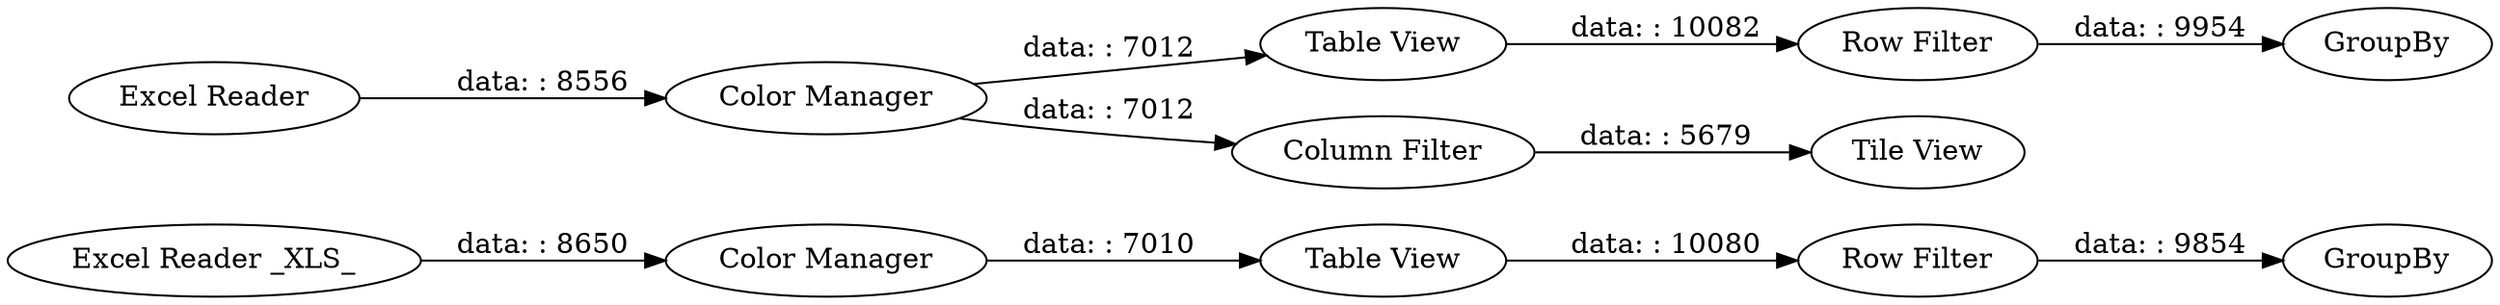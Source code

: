 digraph {
	"3608606418906555975_23" [label="Table View"]
	"3608606418906555975_26" [label="Excel Reader"]
	"3608606418906555975_20" [label=GroupBy]
	"3608606418906555975_16" [label="Row Filter"]
	"3608606418906555975_22" [label="Color Manager"]
	"3608606418906555975_24" [label="Row Filter"]
	"3608606418906555975_21" [label="Excel Reader _XLS_"]
	"3608606418906555975_17" [label="Tile View"]
	"3608606418906555975_14" [label="Color Manager"]
	"3608606418906555975_25" [label=GroupBy]
	"3608606418906555975_15" [label="Table View"]
	"3608606418906555975_18" [label="Column Filter"]
	"3608606418906555975_18" -> "3608606418906555975_17" [label="data: : 5679"]
	"3608606418906555975_24" -> "3608606418906555975_25" [label="data: : 9854"]
	"3608606418906555975_14" -> "3608606418906555975_18" [label="data: : 7012"]
	"3608606418906555975_22" -> "3608606418906555975_23" [label="data: : 7010"]
	"3608606418906555975_15" -> "3608606418906555975_16" [label="data: : 10082"]
	"3608606418906555975_16" -> "3608606418906555975_20" [label="data: : 9954"]
	"3608606418906555975_14" -> "3608606418906555975_15" [label="data: : 7012"]
	"3608606418906555975_23" -> "3608606418906555975_24" [label="data: : 10080"]
	"3608606418906555975_26" -> "3608606418906555975_14" [label="data: : 8556"]
	"3608606418906555975_21" -> "3608606418906555975_22" [label="data: : 8650"]
	rankdir=LR
}
